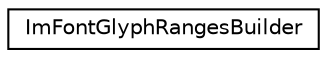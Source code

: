 digraph "Graphical Class Hierarchy"
{
  edge [fontname="Helvetica",fontsize="10",labelfontname="Helvetica",labelfontsize="10"];
  node [fontname="Helvetica",fontsize="10",shape=record];
  rankdir="LR";
  Node0 [label="ImFontGlyphRangesBuilder",height=0.2,width=0.4,color="black", fillcolor="white", style="filled",URL="$structImFontGlyphRangesBuilder.html"];
}
